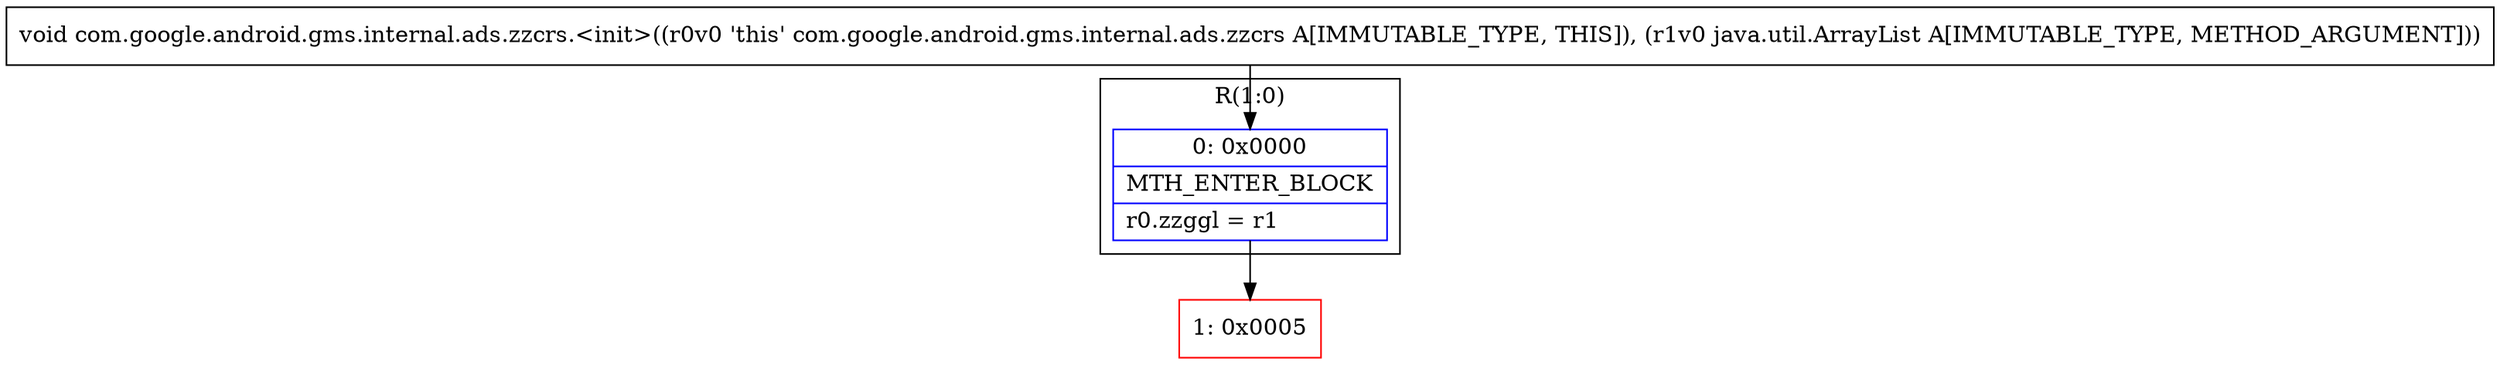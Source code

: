 digraph "CFG forcom.google.android.gms.internal.ads.zzcrs.\<init\>(Ljava\/util\/ArrayList;)V" {
subgraph cluster_Region_2013788804 {
label = "R(1:0)";
node [shape=record,color=blue];
Node_0 [shape=record,label="{0\:\ 0x0000|MTH_ENTER_BLOCK\l|r0.zzggl = r1\l}"];
}
Node_1 [shape=record,color=red,label="{1\:\ 0x0005}"];
MethodNode[shape=record,label="{void com.google.android.gms.internal.ads.zzcrs.\<init\>((r0v0 'this' com.google.android.gms.internal.ads.zzcrs A[IMMUTABLE_TYPE, THIS]), (r1v0 java.util.ArrayList A[IMMUTABLE_TYPE, METHOD_ARGUMENT])) }"];
MethodNode -> Node_0;
Node_0 -> Node_1;
}

